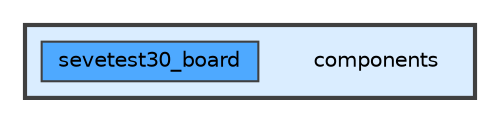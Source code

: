 digraph "components"
{
 // LATEX_PDF_SIZE
  bgcolor="transparent";
  edge [fontname=Helvetica,fontsize=10,labelfontname=Helvetica,labelfontsize=10];
  node [fontname=Helvetica,fontsize=10,shape=box,height=0.2,width=0.4];
  compound=true
  subgraph clusterdir_409f97388efe006bc3438b95e9edef48 {
    graph [ bgcolor="#daedff", pencolor="grey25", label="", fontname=Helvetica,fontsize=10 style="filled,bold", URL="dir_409f97388efe006bc3438b95e9edef48.html",tooltip=""]
    dir_409f97388efe006bc3438b95e9edef48 [shape=plaintext, label="components"];
  dir_7c248e60cc65cb3496ca29923b77bb83 [label="sevetest30_board", fillcolor="#4ea9ff", color="grey25", style="filled", URL="dir_7c248e60cc65cb3496ca29923b77bb83.html",tooltip=""];
  }
}
